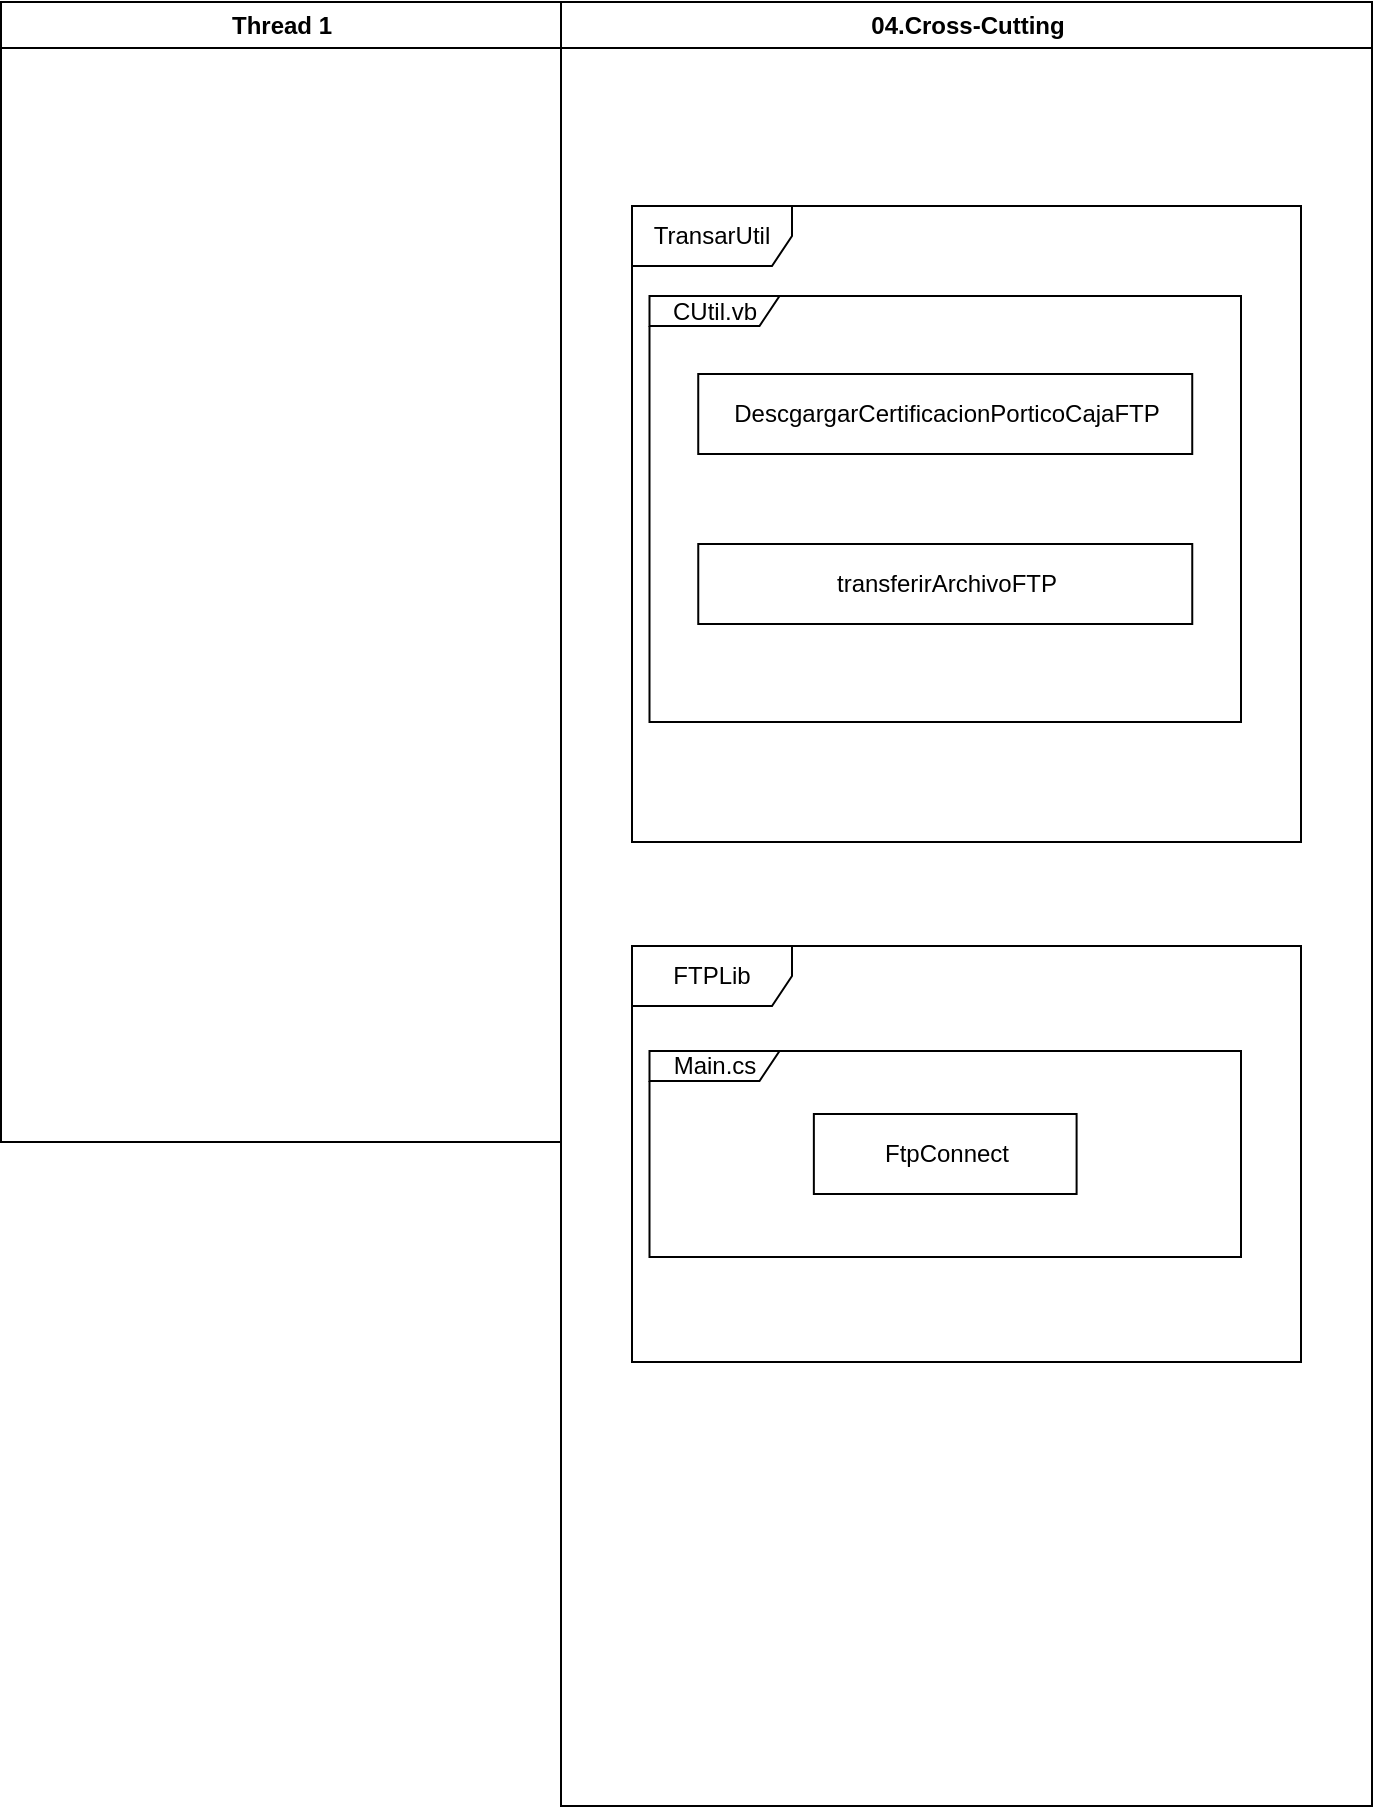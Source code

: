 <mxfile version="13.3.0" type="github">
  <diagram name="Page-1" id="e7e014a7-5840-1c2e-5031-d8a46d1fe8dd">
    <mxGraphModel dx="1117" dy="637" grid="1" gridSize="10" guides="1" tooltips="1" connect="1" arrows="1" fold="1" page="1" pageScale="1" pageWidth="1169" pageHeight="826" background="#ffffff" math="0" shadow="0">
      <root>
        <mxCell id="0" />
        <mxCell id="1" parent="0" />
        <mxCell id="2" value="Thread 1" style="swimlane;whiteSpace=wrap" parent="1" vertex="1">
          <mxGeometry x="164.5" y="128" width="280" height="570" as="geometry" />
        </mxCell>
        <mxCell id="3" value="04.Cross-Cutting" style="swimlane;whiteSpace=wrap;startSize=23;" parent="1" vertex="1">
          <mxGeometry x="444.5" y="128" width="405.5" height="902" as="geometry" />
        </mxCell>
        <mxCell id="z6HRuHsra1VzPBBbZyOo-41" value="TransarUtil" style="shape=umlFrame;whiteSpace=wrap;html=1;width=80;height=30;" vertex="1" parent="3">
          <mxGeometry x="35.5" y="102" width="334.5" height="318" as="geometry" />
        </mxCell>
        <mxCell id="z6HRuHsra1VzPBBbZyOo-42" value="CUtil.vb" style="shape=umlFrame;whiteSpace=wrap;html=1;width=65;height=15;" vertex="1" parent="3">
          <mxGeometry x="44.25" y="147" width="295.75" height="213" as="geometry" />
        </mxCell>
        <mxCell id="z6HRuHsra1VzPBBbZyOo-43" value="DescgargarCertificacionPorticoCajaFTP" style="html=1;" vertex="1" parent="3">
          <mxGeometry x="68.62" y="186" width="247" height="40" as="geometry" />
        </mxCell>
        <mxCell id="z6HRuHsra1VzPBBbZyOo-45" value="FTPLib" style="shape=umlFrame;whiteSpace=wrap;html=1;width=80;height=30;" vertex="1" parent="3">
          <mxGeometry x="35.5" y="472" width="334.5" height="208" as="geometry" />
        </mxCell>
        <mxCell id="z6HRuHsra1VzPBBbZyOo-46" value="Main.cs" style="shape=umlFrame;whiteSpace=wrap;html=1;width=65;height=15;" vertex="1" parent="3">
          <mxGeometry x="44.25" y="524.5" width="295.75" height="103" as="geometry" />
        </mxCell>
        <mxCell id="z6HRuHsra1VzPBBbZyOo-47" value="FtpConnect" style="html=1;" vertex="1" parent="3">
          <mxGeometry x="126.43" y="556" width="131.37" height="40" as="geometry" />
        </mxCell>
        <mxCell id="z6HRuHsra1VzPBBbZyOo-49" value="transferirArchivoFTP" style="html=1;" vertex="1" parent="3">
          <mxGeometry x="68.63" y="271" width="247" height="40" as="geometry" />
        </mxCell>
      </root>
    </mxGraphModel>
  </diagram>
</mxfile>
